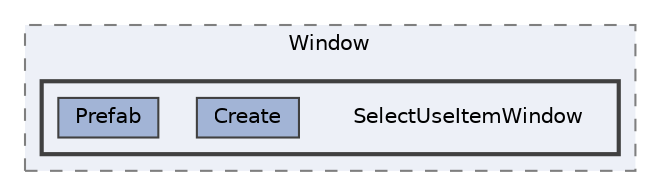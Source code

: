 digraph "003_Item/Window/SelectUseItemWindow"
{
 // LATEX_PDF_SIZE
  bgcolor="transparent";
  edge [fontname=Helvetica,fontsize=10,labelfontname=Helvetica,labelfontsize=10];
  node [fontname=Helvetica,fontsize=10,shape=box,height=0.2,width=0.4];
  compound=true
  subgraph clusterdir_bc3c7fb0d954079f7ecf434b10bcd730 {
    graph [ bgcolor="#edf0f7", pencolor="grey50", label="Window", fontname=Helvetica,fontsize=10 style="filled,dashed", URL="dir_bc3c7fb0d954079f7ecf434b10bcd730.html",tooltip=""]
  subgraph clusterdir_75dc590d4c53ee23d2cd7c4949ca2af0 {
    graph [ bgcolor="#edf0f7", pencolor="grey25", label="", fontname=Helvetica,fontsize=10 style="filled,bold", URL="dir_75dc590d4c53ee23d2cd7c4949ca2af0.html",tooltip=""]
    dir_75dc590d4c53ee23d2cd7c4949ca2af0 [shape=plaintext, label="SelectUseItemWindow"];
  dir_3426cc947afdd958bd8486e444c2cbbd [label="Create", fillcolor="#a2b4d6", color="grey25", style="filled", URL="dir_3426cc947afdd958bd8486e444c2cbbd.html",tooltip=""];
  dir_e02d6bad860383d9f051498ab49a310d [label="Prefab", fillcolor="#a2b4d6", color="grey25", style="filled", URL="dir_e02d6bad860383d9f051498ab49a310d.html",tooltip=""];
  }
  }
}
